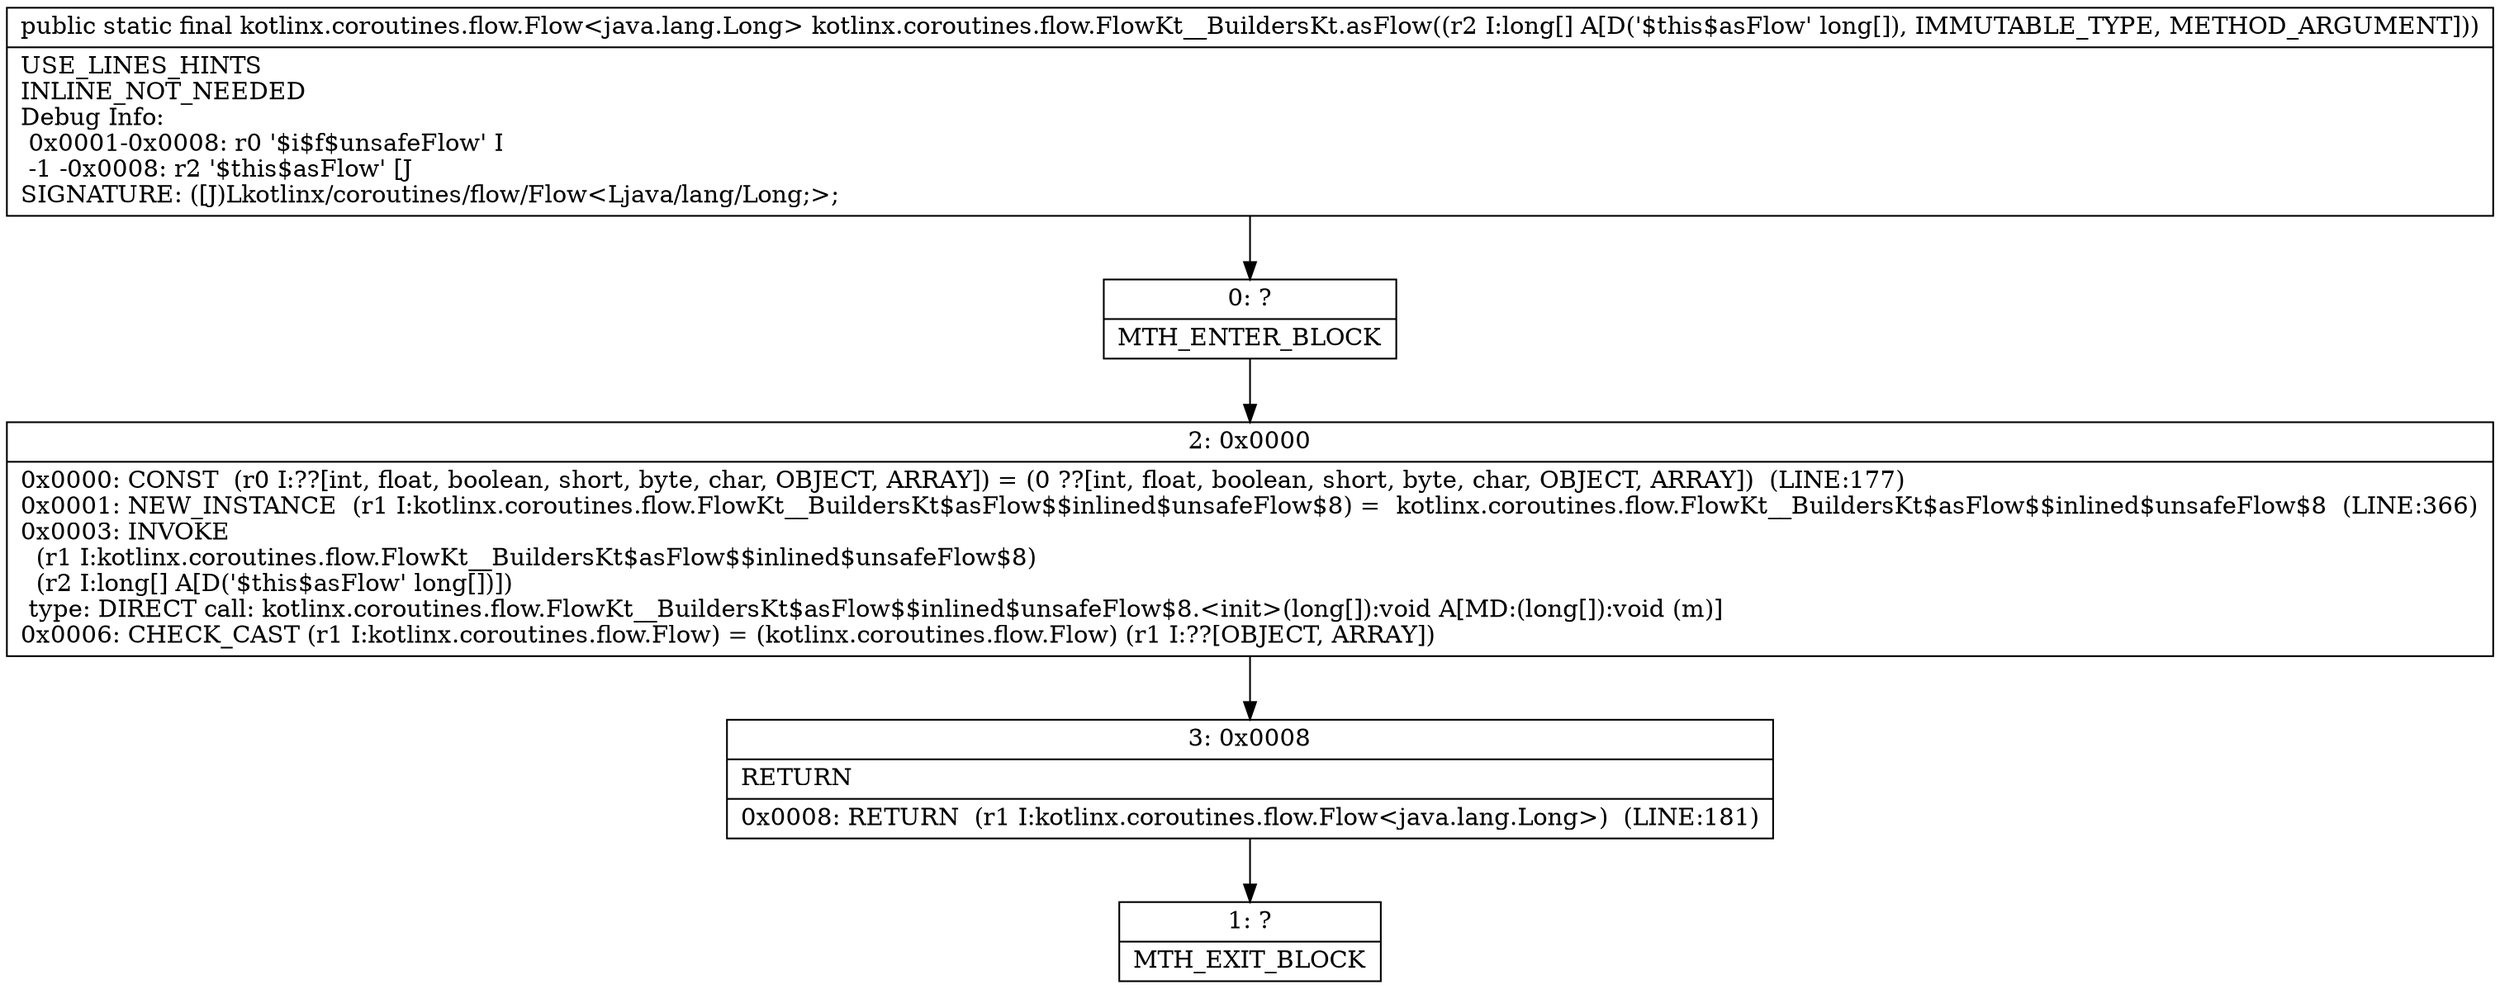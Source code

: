 digraph "CFG forkotlinx.coroutines.flow.FlowKt__BuildersKt.asFlow([J)Lkotlinx\/coroutines\/flow\/Flow;" {
Node_0 [shape=record,label="{0\:\ ?|MTH_ENTER_BLOCK\l}"];
Node_2 [shape=record,label="{2\:\ 0x0000|0x0000: CONST  (r0 I:??[int, float, boolean, short, byte, char, OBJECT, ARRAY]) = (0 ??[int, float, boolean, short, byte, char, OBJECT, ARRAY])  (LINE:177)\l0x0001: NEW_INSTANCE  (r1 I:kotlinx.coroutines.flow.FlowKt__BuildersKt$asFlow$$inlined$unsafeFlow$8) =  kotlinx.coroutines.flow.FlowKt__BuildersKt$asFlow$$inlined$unsafeFlow$8  (LINE:366)\l0x0003: INVOKE  \l  (r1 I:kotlinx.coroutines.flow.FlowKt__BuildersKt$asFlow$$inlined$unsafeFlow$8)\l  (r2 I:long[] A[D('$this$asFlow' long[])])\l type: DIRECT call: kotlinx.coroutines.flow.FlowKt__BuildersKt$asFlow$$inlined$unsafeFlow$8.\<init\>(long[]):void A[MD:(long[]):void (m)]\l0x0006: CHECK_CAST (r1 I:kotlinx.coroutines.flow.Flow) = (kotlinx.coroutines.flow.Flow) (r1 I:??[OBJECT, ARRAY]) \l}"];
Node_3 [shape=record,label="{3\:\ 0x0008|RETURN\l|0x0008: RETURN  (r1 I:kotlinx.coroutines.flow.Flow\<java.lang.Long\>)  (LINE:181)\l}"];
Node_1 [shape=record,label="{1\:\ ?|MTH_EXIT_BLOCK\l}"];
MethodNode[shape=record,label="{public static final kotlinx.coroutines.flow.Flow\<java.lang.Long\> kotlinx.coroutines.flow.FlowKt__BuildersKt.asFlow((r2 I:long[] A[D('$this$asFlow' long[]), IMMUTABLE_TYPE, METHOD_ARGUMENT]))  | USE_LINES_HINTS\lINLINE_NOT_NEEDED\lDebug Info:\l  0x0001\-0x0008: r0 '$i$f$unsafeFlow' I\l  \-1 \-0x0008: r2 '$this$asFlow' [J\lSIGNATURE: ([J)Lkotlinx\/coroutines\/flow\/Flow\<Ljava\/lang\/Long;\>;\l}"];
MethodNode -> Node_0;Node_0 -> Node_2;
Node_2 -> Node_3;
Node_3 -> Node_1;
}

